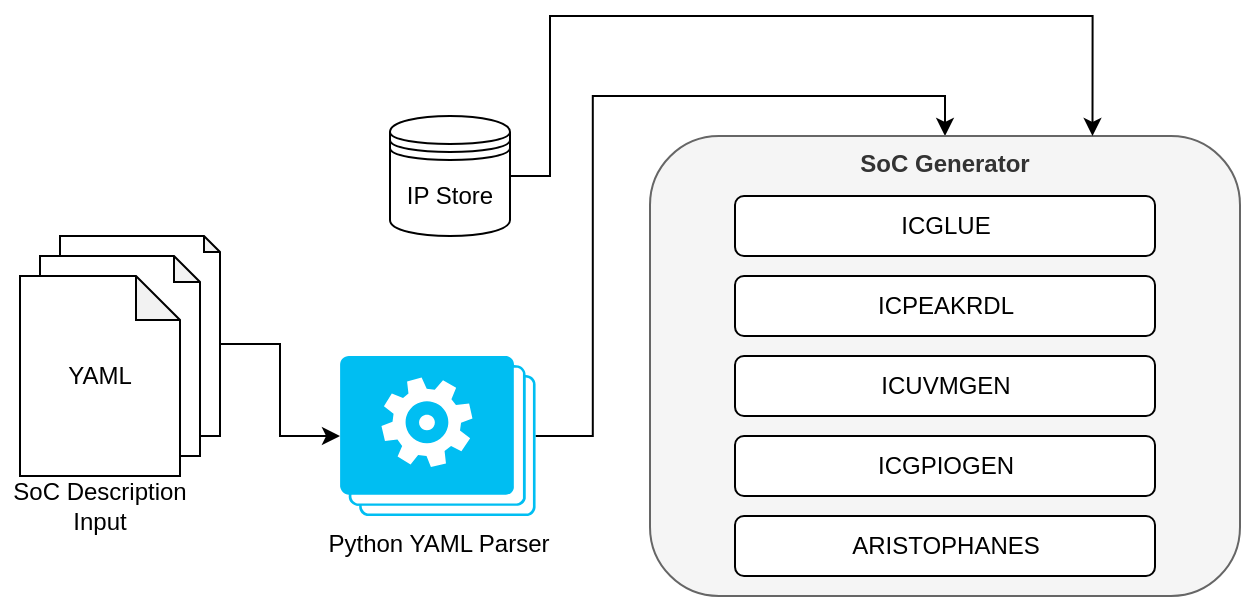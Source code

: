 <mxfile version="24.7.16">
  <diagram name="Page-1" id="_wBxhuFm0OqkK8-GqjhP">
    <mxGraphModel dx="1389" dy="750" grid="1" gridSize="10" guides="1" tooltips="1" connect="1" arrows="1" fold="1" page="1" pageScale="1" pageWidth="850" pageHeight="1100" math="0" shadow="0">
      <root>
        <mxCell id="0" />
        <mxCell id="1" parent="0" />
        <mxCell id="LEJShD_mL4plFmAnn_K--1" style="edgeStyle=orthogonalEdgeStyle;rounded=0;orthogonalLoop=1;jettySize=auto;html=1;exitX=0;exitY=0;exitDx=80;exitDy=54;exitPerimeter=0;" edge="1" parent="1" source="LEJShD_mL4plFmAnn_K--2" target="LEJShD_mL4plFmAnn_K--7">
          <mxGeometry relative="1" as="geometry" />
        </mxCell>
        <mxCell id="LEJShD_mL4plFmAnn_K--2" value="" style="shape=note;whiteSpace=wrap;html=1;backgroundOutline=1;darkOpacity=0.05;size=8;" vertex="1" parent="1">
          <mxGeometry x="40" y="250" width="80" height="100" as="geometry" />
        </mxCell>
        <mxCell id="LEJShD_mL4plFmAnn_K--3" value="" style="shape=note;whiteSpace=wrap;html=1;backgroundOutline=1;darkOpacity=0.05;size=13;" vertex="1" parent="1">
          <mxGeometry x="30" y="260" width="80" height="100" as="geometry" />
        </mxCell>
        <mxCell id="LEJShD_mL4plFmAnn_K--4" value="YAML" style="shape=note;whiteSpace=wrap;html=1;backgroundOutline=1;darkOpacity=0.05;size=22;" vertex="1" parent="1">
          <mxGeometry x="20" y="270" width="80" height="100" as="geometry" />
        </mxCell>
        <mxCell id="LEJShD_mL4plFmAnn_K--5" value="SoC Description Input" style="text;html=1;align=center;verticalAlign=middle;whiteSpace=wrap;rounded=0;" vertex="1" parent="1">
          <mxGeometry x="10" y="370" width="100" height="30" as="geometry" />
        </mxCell>
        <mxCell id="LEJShD_mL4plFmAnn_K--6" style="edgeStyle=orthogonalEdgeStyle;rounded=0;orthogonalLoop=1;jettySize=auto;html=1;exitX=1;exitY=0.5;exitDx=0;exitDy=0;exitPerimeter=0;entryX=0.5;entryY=0;entryDx=0;entryDy=0;" edge="1" parent="1" source="LEJShD_mL4plFmAnn_K--7" target="LEJShD_mL4plFmAnn_K--8">
          <mxGeometry relative="1" as="geometry" />
        </mxCell>
        <mxCell id="LEJShD_mL4plFmAnn_K--7" value="Python YAML Parser" style="verticalLabelPosition=bottom;html=1;verticalAlign=top;align=center;strokeColor=none;fillColor=#00BEF2;shape=mxgraph.azure.worker_roles;" vertex="1" parent="1">
          <mxGeometry x="180" y="310" width="97.78" height="80" as="geometry" />
        </mxCell>
        <mxCell id="LEJShD_mL4plFmAnn_K--8" value="SoC Generator" style="rounded=1;whiteSpace=wrap;html=1;verticalAlign=top;fillColor=#f5f5f5;fontColor=#333333;strokeColor=#666666;fontStyle=1" vertex="1" parent="1">
          <mxGeometry x="335" y="200" width="295" height="230" as="geometry" />
        </mxCell>
        <mxCell id="LEJShD_mL4plFmAnn_K--9" value="ICGLUE" style="rounded=1;whiteSpace=wrap;html=1;" vertex="1" parent="1">
          <mxGeometry x="377.5" y="230" width="210" height="30" as="geometry" />
        </mxCell>
        <mxCell id="LEJShD_mL4plFmAnn_K--10" value="ICPEAKRDL&lt;span style=&quot;color: rgba(0, 0, 0, 0); font-family: monospace; font-size: 0px; text-align: start; text-wrap: nowrap;&quot;&gt;%3CmxGraphModel%3E%3Croot%3E%3CmxCell%20id%3D%220%22%2F%3E%3CmxCell%20id%3D%221%22%20parent%3D%220%22%2F%3E%3CmxCell%20id%3D%222%22%20value%3D%22ICGLUE%22%20style%3D%22rounded%3D1%3BwhiteSpace%3Dwrap%3Bhtml%3D1%3B%22%20vertex%3D%221%22%20parent%3D%221%22%3E%3CmxGeometry%20x%3D%22522.5%22%20y%3D%22290%22%20width%3D%22210%22%20height%3D%2230%22%20as%3D%22geometry%22%2F%3E%3C%2FmxCell%3E%3C%2Froot%3E%3C%2FmxGraphModel%3E&lt;/span&gt;" style="rounded=1;whiteSpace=wrap;html=1;" vertex="1" parent="1">
          <mxGeometry x="377.5" y="270" width="210" height="30" as="geometry" />
        </mxCell>
        <mxCell id="LEJShD_mL4plFmAnn_K--11" value="ICUVMGEN" style="rounded=1;whiteSpace=wrap;html=1;" vertex="1" parent="1">
          <mxGeometry x="377.5" y="310" width="210" height="30" as="geometry" />
        </mxCell>
        <mxCell id="LEJShD_mL4plFmAnn_K--12" value="ICGPIOGEN" style="rounded=1;whiteSpace=wrap;html=1;" vertex="1" parent="1">
          <mxGeometry x="377.5" y="350" width="210" height="30" as="geometry" />
        </mxCell>
        <mxCell id="LEJShD_mL4plFmAnn_K--13" value="ARISTOPHANES" style="rounded=1;whiteSpace=wrap;html=1;" vertex="1" parent="1">
          <mxGeometry x="377.5" y="390" width="210" height="30" as="geometry" />
        </mxCell>
        <mxCell id="LEJShD_mL4plFmAnn_K--14" style="edgeStyle=orthogonalEdgeStyle;rounded=0;orthogonalLoop=1;jettySize=auto;html=1;exitX=1;exitY=0.5;exitDx=0;exitDy=0;entryX=0.75;entryY=0;entryDx=0;entryDy=0;" edge="1" parent="1" source="LEJShD_mL4plFmAnn_K--15" target="LEJShD_mL4plFmAnn_K--8">
          <mxGeometry relative="1" as="geometry">
            <mxPoint x="265" y="140" as="sourcePoint" />
            <mxPoint x="556.25" y="120" as="targetPoint" />
            <Array as="points">
              <mxPoint x="285" y="220" />
              <mxPoint x="285" y="140" />
              <mxPoint x="556" y="140" />
            </Array>
          </mxGeometry>
        </mxCell>
        <mxCell id="LEJShD_mL4plFmAnn_K--15" value="IP Store" style="shape=datastore;whiteSpace=wrap;html=1;" vertex="1" parent="1">
          <mxGeometry x="205" y="190" width="60" height="60" as="geometry" />
        </mxCell>
      </root>
    </mxGraphModel>
  </diagram>
</mxfile>
